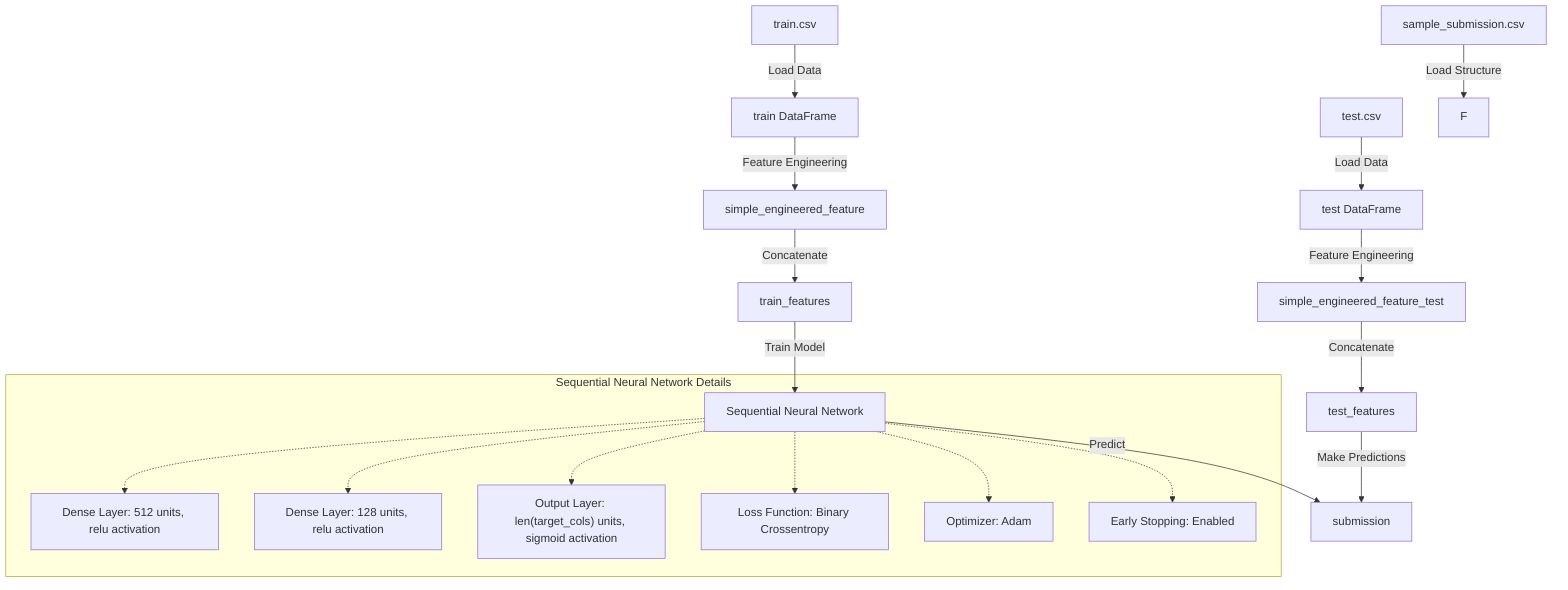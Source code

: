 %% This is a Mermaid.js flowchart for the data science workflow in the provided Jupyter Notebook
flowchart TD
    %% Data Sources
    A["train.csv"] -->|"Load Data"| B["train DataFrame"]
    C["test.csv"] -->|"Load Data"| D["test DataFrame"]
    E["sample_submission.csv"] -->|"Load Structure"| F

    %% Feature Engineering
    B -->|"Feature Engineering"| G["simple_engineered_feature"]
    D -->|"Feature Engineering"| H["simple_engineered_feature_test"]

    %% Combine Features
    G -->|"Concatenate"| I["train_features"]
    H -->|"Concatenate"| J["test_features"]

    %% Model Training
    I -->|"Train Model"| K["Sequential Neural Network"]
    K -->|"Predict"| L["submission"]

    %% Comments on Model
    subgraph model_details ["Sequential Neural Network Details"]
        K1["Dense Layer: 512 units, relu activation"]
        K2["Dense Layer: 128 units, relu activation"]
        K3["Output Layer: len(target_cols) units, sigmoid activation"]
        K4["Loss Function: Binary Crossentropy"]
        K5["Optimizer: Adam"]
        K6["Early Stopping: Enabled"]
        K -.-> K1
        K -.-> K2
        K -.-> K3
        K -.-> K4
        K -.-> K5
        K -.-> K6
    end

    %% Predictions
    J -->|"Make Predictions"| L